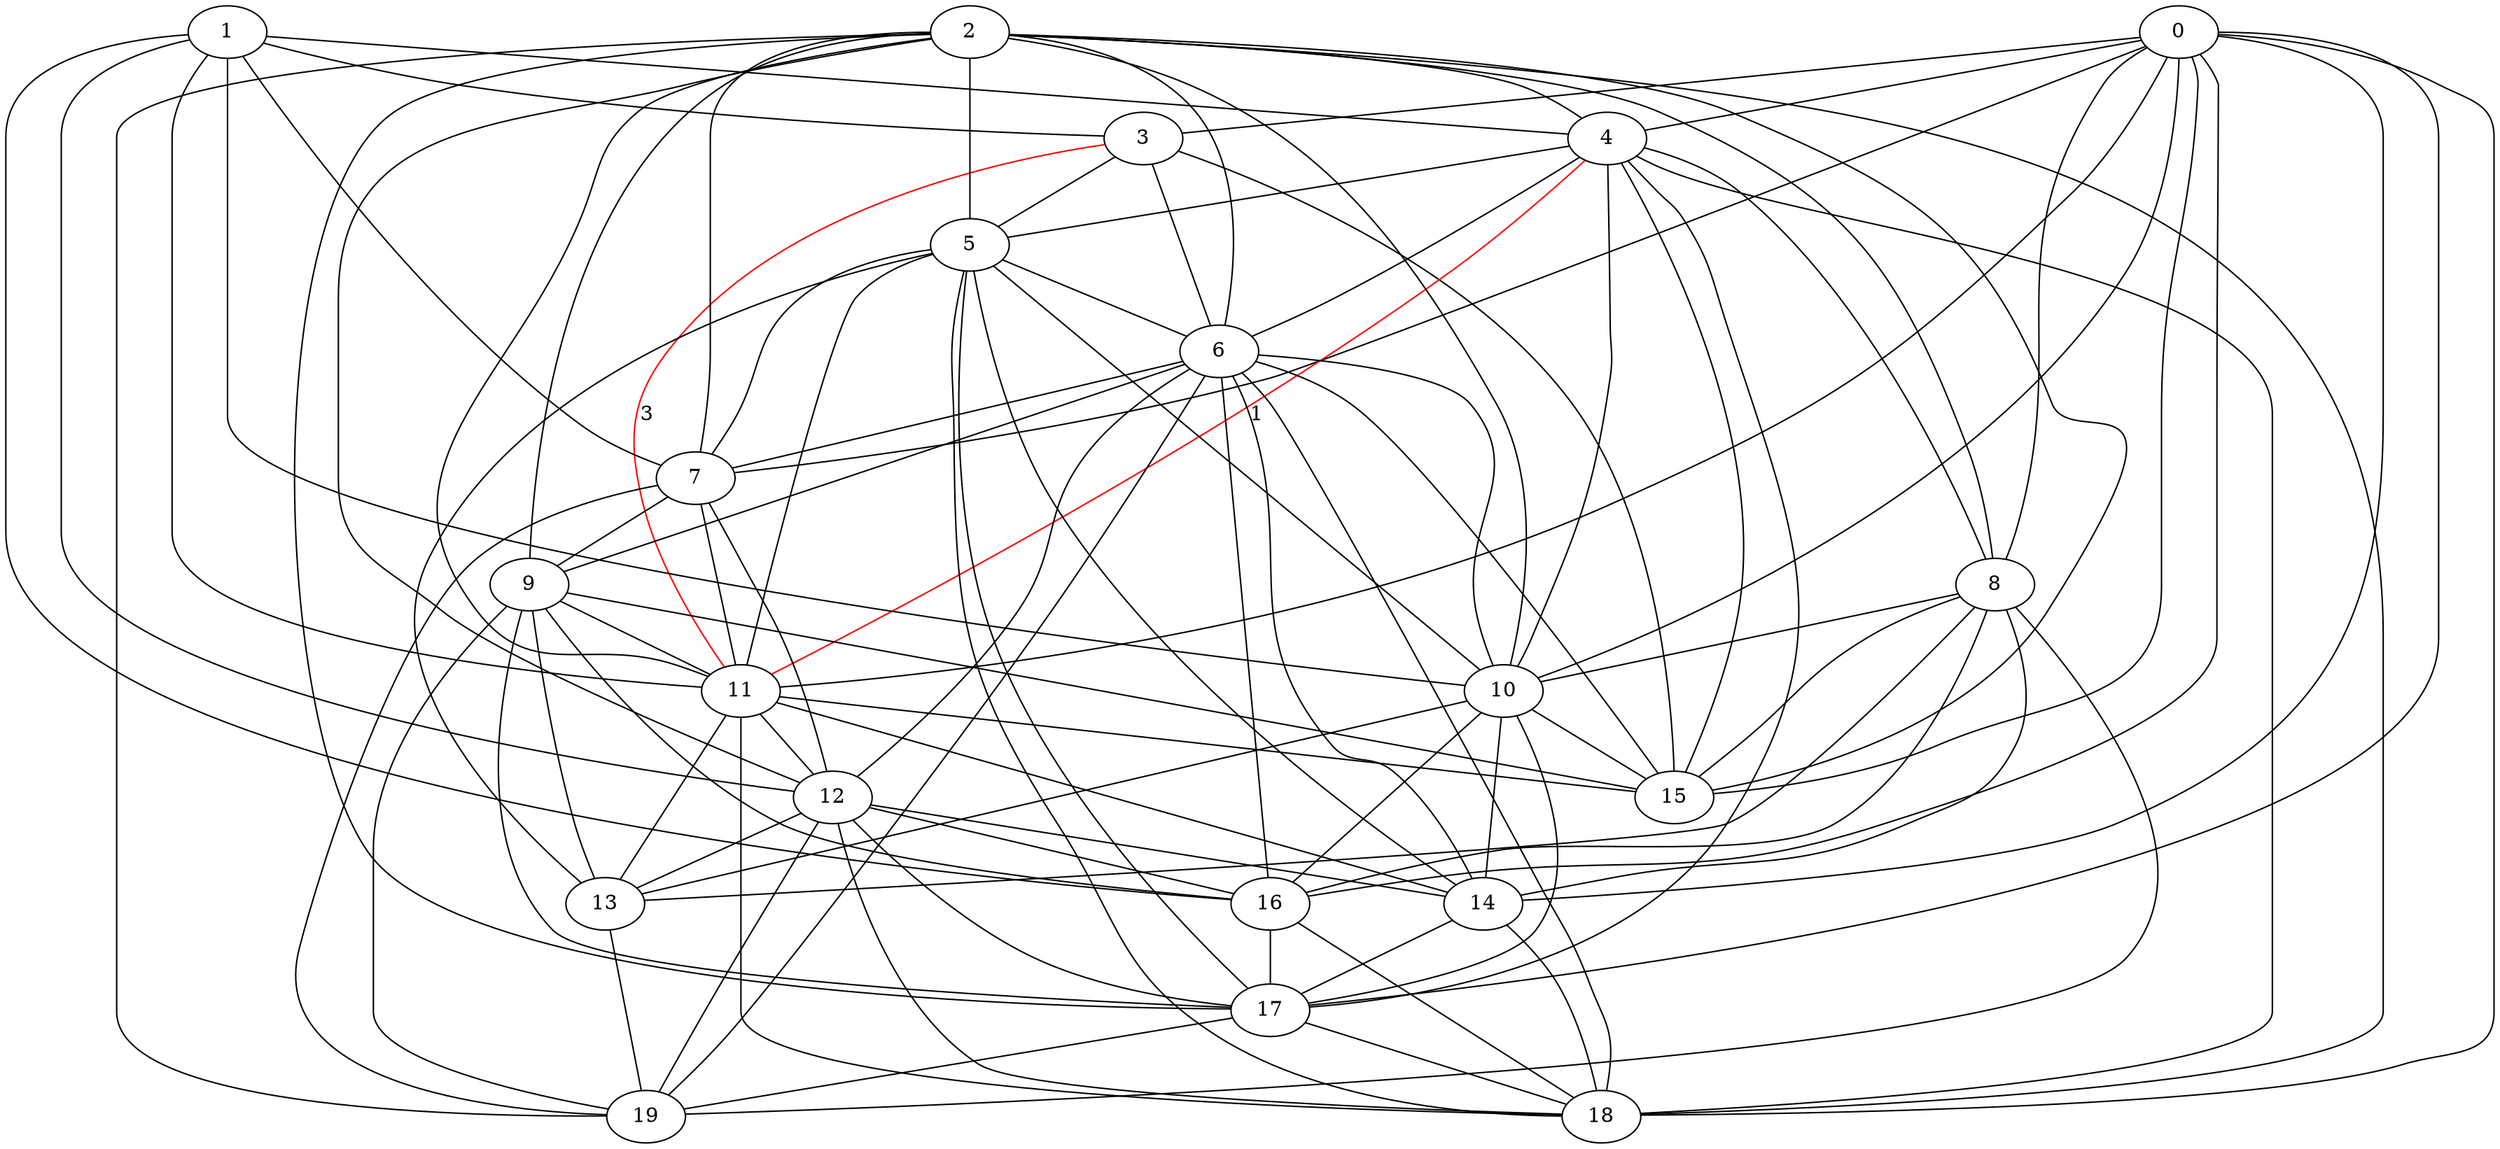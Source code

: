 graph weighted1{
	0 -- 3;
	0 -- 4;
	0 -- 7;
	0 -- 8;
	0 -- 10;
	0 -- 11;
	0 -- 14;
	0 -- 15;
	0 -- 16;
	0 -- 17;
	0 -- 18;
	1 -- 3;
	1 -- 4;
	1 -- 7;
	1 -- 10;
	1 -- 11;
	1 -- 12;
	1 -- 16;
	2 -- 4;
	2 -- 5;
	2 -- 6;
	2 -- 7;
	2 -- 8;
	2 -- 9;
	2 -- 10;
	2 -- 11;
	2 -- 12;
	2 -- 15;
	2 -- 17;
	2 -- 18;
	2 -- 19;
	3 -- 5;
	3 -- 6;
	3 -- 11[color =red][label=3];
	3 -- 15;
	4 -- 5;
	4 -- 6;
	4 -- 8;
	4 -- 10;
	4 -- 11[color =red][label=1];
	4 -- 15;
	4 -- 17;
	4 -- 18;
	5 -- 6;
	5 -- 7;
	5 -- 10;
	5 -- 11;
	5 -- 13;
	5 -- 14;
	5 -- 17;
	5 -- 18;
	6 -- 7;
	6 -- 9;
	6 -- 10;
	6 -- 12;
	6 -- 14;
	6 -- 15;
	6 -- 16;
	6 -- 18;
	6 -- 19;
	7 -- 9;
	7 -- 11;
	7 -- 12;
	7 -- 19;
	8 -- 10;
	8 -- 13;
	8 -- 14;
	8 -- 15;
	8 -- 16;
	8 -- 19;
	9 -- 11;
	9 -- 13;
	9 -- 15;
	9 -- 16;
	9 -- 17;
	9 -- 19;
	10 -- 13;
	10 -- 14;
	10 -- 15;
	10 -- 16;
	10 -- 17;
	11 -- 12;
	11 -- 13;
	11 -- 14;
	11 -- 15;
	11 -- 18;
	12 -- 13;
	12 -- 14;
	12 -- 16;
	12 -- 17;
	12 -- 18;
	12 -- 19;
	13 -- 19;
	14 -- 17;
	14 -- 18;
	16 -- 17;
	16 -- 18;
	17 -- 18;
	17 -- 19;
	19
}
